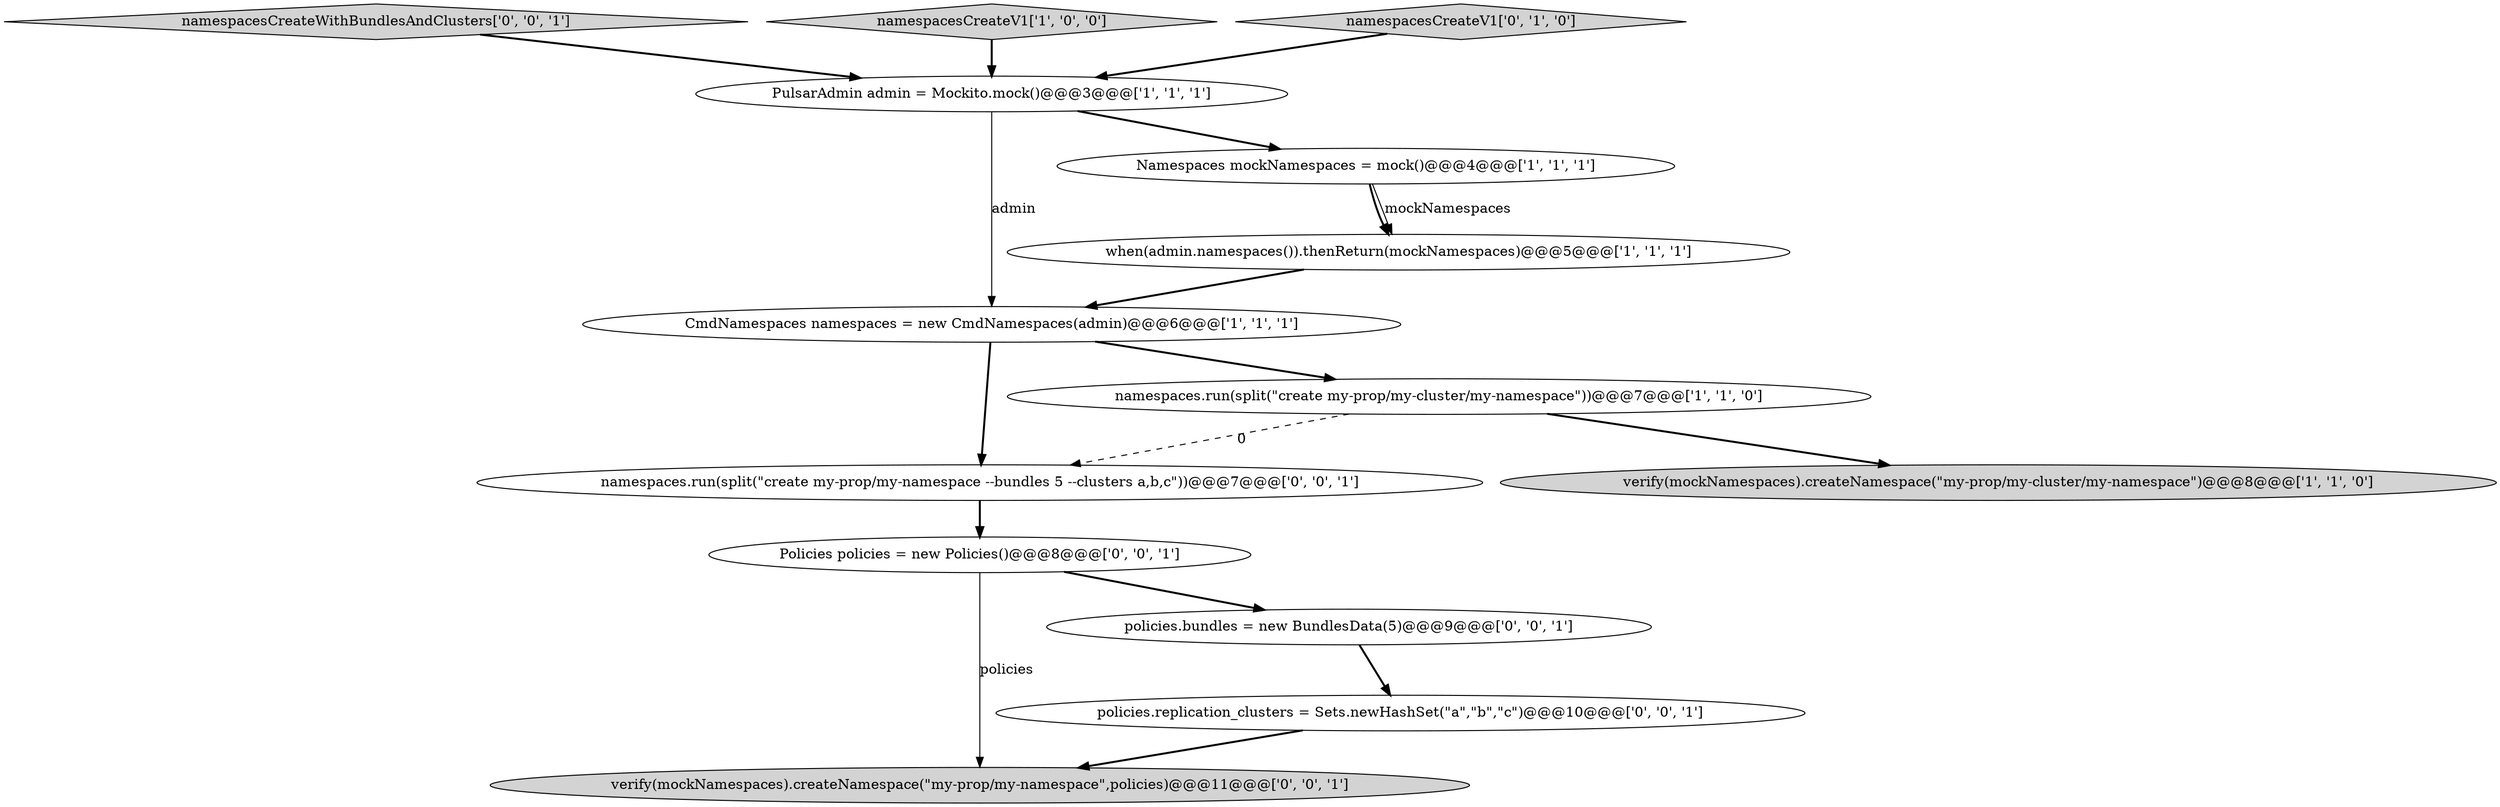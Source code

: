 digraph {
0 [style = filled, label = "CmdNamespaces namespaces = new CmdNamespaces(admin)@@@6@@@['1', '1', '1']", fillcolor = white, shape = ellipse image = "AAA0AAABBB1BBB"];
10 [style = filled, label = "Policies policies = new Policies()@@@8@@@['0', '0', '1']", fillcolor = white, shape = ellipse image = "AAA0AAABBB3BBB"];
4 [style = filled, label = "PulsarAdmin admin = Mockito.mock()@@@3@@@['1', '1', '1']", fillcolor = white, shape = ellipse image = "AAA0AAABBB1BBB"];
2 [style = filled, label = "when(admin.namespaces()).thenReturn(mockNamespaces)@@@5@@@['1', '1', '1']", fillcolor = white, shape = ellipse image = "AAA0AAABBB1BBB"];
12 [style = filled, label = "namespacesCreateWithBundlesAndClusters['0', '0', '1']", fillcolor = lightgray, shape = diamond image = "AAA0AAABBB3BBB"];
13 [style = filled, label = "namespaces.run(split(\"create my-prop/my-namespace --bundles 5 --clusters a,b,c\"))@@@7@@@['0', '0', '1']", fillcolor = white, shape = ellipse image = "AAA0AAABBB3BBB"];
11 [style = filled, label = "verify(mockNamespaces).createNamespace(\"my-prop/my-namespace\",policies)@@@11@@@['0', '0', '1']", fillcolor = lightgray, shape = ellipse image = "AAA0AAABBB3BBB"];
5 [style = filled, label = "verify(mockNamespaces).createNamespace(\"my-prop/my-cluster/my-namespace\")@@@8@@@['1', '1', '0']", fillcolor = lightgray, shape = ellipse image = "AAA0AAABBB1BBB"];
9 [style = filled, label = "policies.replication_clusters = Sets.newHashSet(\"a\",\"b\",\"c\")@@@10@@@['0', '0', '1']", fillcolor = white, shape = ellipse image = "AAA0AAABBB3BBB"];
6 [style = filled, label = "namespacesCreateV1['1', '0', '0']", fillcolor = lightgray, shape = diamond image = "AAA0AAABBB1BBB"];
7 [style = filled, label = "namespacesCreateV1['0', '1', '0']", fillcolor = lightgray, shape = diamond image = "AAA0AAABBB2BBB"];
1 [style = filled, label = "Namespaces mockNamespaces = mock()@@@4@@@['1', '1', '1']", fillcolor = white, shape = ellipse image = "AAA0AAABBB1BBB"];
8 [style = filled, label = "policies.bundles = new BundlesData(5)@@@9@@@['0', '0', '1']", fillcolor = white, shape = ellipse image = "AAA0AAABBB3BBB"];
3 [style = filled, label = "namespaces.run(split(\"create my-prop/my-cluster/my-namespace\"))@@@7@@@['1', '1', '0']", fillcolor = white, shape = ellipse image = "AAA0AAABBB1BBB"];
0->3 [style = bold, label=""];
13->10 [style = bold, label=""];
10->11 [style = solid, label="policies"];
6->4 [style = bold, label=""];
1->2 [style = bold, label=""];
2->0 [style = bold, label=""];
3->5 [style = bold, label=""];
4->1 [style = bold, label=""];
4->0 [style = solid, label="admin"];
7->4 [style = bold, label=""];
9->11 [style = bold, label=""];
0->13 [style = bold, label=""];
10->8 [style = bold, label=""];
12->4 [style = bold, label=""];
3->13 [style = dashed, label="0"];
1->2 [style = solid, label="mockNamespaces"];
8->9 [style = bold, label=""];
}
